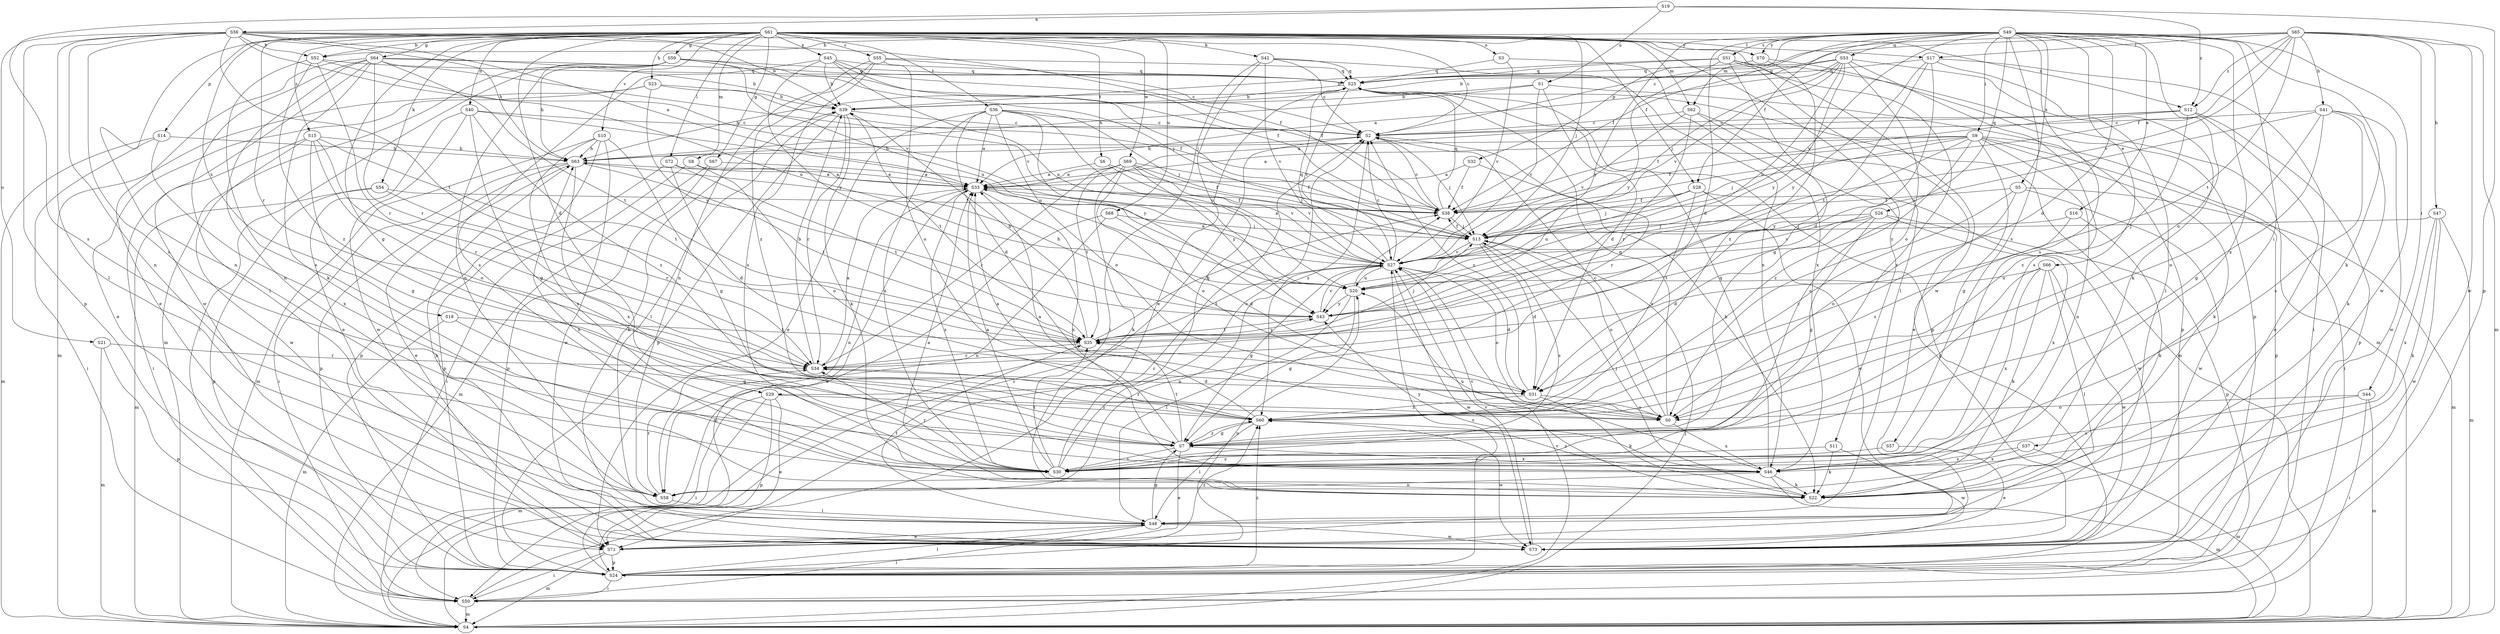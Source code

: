 strict digraph  {
S61;
S49;
S65;
S19;
S56;
S33;
S52;
S39;
S55;
S2;
S29;
S31;
S66;
S16;
S71;
S28;
S38;
S67;
S64;
S59;
S7;
S23;
S47;
S41;
S63;
S9;
S37;
S44;
S50;
S13;
S42;
S54;
S22;
S72;
S17;
S48;
S8;
S62;
S4;
S40;
S58;
S3;
S0;
S14;
S32;
S24;
S26;
S53;
S25;
S34;
S18;
S57;
S51;
S30;
S6;
S36;
S35;
S68;
S1;
S21;
S20;
S10;
S27;
S69;
S73;
S45;
S5;
S46;
S11;
S70;
S43;
S15;
S12;
S60;
S61 -> S52  [label=b];
S61 -> S55  [label=c];
S61 -> S2  [label=c];
S61 -> S29  [label=d];
S61 -> S28  [label=f];
S61 -> S67  [label=g];
S61 -> S64  [label=g];
S61 -> S59  [label=g];
S61 -> S7  [label=g];
S61 -> S23  [label=h];
S61 -> S13  [label=j];
S61 -> S42  [label=k];
S61 -> S54  [label=k];
S61 -> S72  [label=l];
S61 -> S17  [label=l];
S61 -> S8  [label=m];
S61 -> S62  [label=m];
S61 -> S40  [label=n];
S61 -> S58  [label=n];
S61 -> S3  [label=o];
S61 -> S14  [label=p];
S61 -> S34  [label=r];
S61 -> S18  [label=s];
S61 -> S6  [label=t];
S61 -> S36  [label=t];
S61 -> S68  [label=u];
S61 -> S10  [label=v];
S61 -> S69  [label=w];
S61 -> S73  [label=w];
S61 -> S45  [label=x];
S61 -> S11  [label=y];
S61 -> S70  [label=y];
S61 -> S15  [label=z];
S49 -> S52  [label=b];
S49 -> S29  [label=d];
S49 -> S31  [label=d];
S49 -> S66  [label=e];
S49 -> S16  [label=e];
S49 -> S28  [label=f];
S49 -> S38  [label=f];
S49 -> S9  [label=i];
S49 -> S37  [label=i];
S49 -> S22  [label=k];
S49 -> S0  [label=o];
S49 -> S32  [label=p];
S49 -> S26  [label=q];
S49 -> S53  [label=q];
S49 -> S57  [label=s];
S49 -> S51  [label=s];
S49 -> S30  [label=s];
S49 -> S27  [label=v];
S49 -> S73  [label=w];
S49 -> S5  [label=x];
S49 -> S46  [label=x];
S49 -> S70  [label=y];
S49 -> S43  [label=y];
S65 -> S2  [label=c];
S65 -> S38  [label=f];
S65 -> S47  [label=h];
S65 -> S41  [label=h];
S65 -> S44  [label=i];
S65 -> S17  [label=l];
S65 -> S62  [label=m];
S65 -> S4  [label=m];
S65 -> S35  [label=t];
S65 -> S27  [label=v];
S65 -> S73  [label=w];
S65 -> S12  [label=z];
S19 -> S56  [label=a];
S19 -> S24  [label=p];
S19 -> S30  [label=s];
S19 -> S1  [label=u];
S19 -> S12  [label=z];
S56 -> S33  [label=a];
S56 -> S52  [label=b];
S56 -> S39  [label=b];
S56 -> S38  [label=f];
S56 -> S63  [label=h];
S56 -> S48  [label=l];
S56 -> S58  [label=n];
S56 -> S24  [label=p];
S56 -> S30  [label=s];
S56 -> S35  [label=t];
S56 -> S21  [label=u];
S56 -> S27  [label=v];
S56 -> S12  [label=z];
S33 -> S38  [label=f];
S33 -> S58  [label=n];
S33 -> S30  [label=s];
S33 -> S46  [label=x];
S52 -> S25  [label=q];
S52 -> S34  [label=r];
S52 -> S30  [label=s];
S52 -> S20  [label=u];
S52 -> S60  [label=z];
S39 -> S2  [label=c];
S39 -> S22  [label=k];
S39 -> S48  [label=l];
S39 -> S24  [label=p];
S39 -> S34  [label=r];
S39 -> S35  [label=t];
S55 -> S2  [label=c];
S55 -> S58  [label=n];
S55 -> S0  [label=o];
S55 -> S25  [label=q];
S55 -> S30  [label=s];
S55 -> S60  [label=z];
S2 -> S63  [label=h];
S2 -> S13  [label=j];
S2 -> S22  [label=k];
S2 -> S60  [label=z];
S29 -> S71  [label=e];
S29 -> S50  [label=i];
S29 -> S4  [label=m];
S29 -> S24  [label=p];
S29 -> S60  [label=z];
S31 -> S2  [label=c];
S31 -> S22  [label=k];
S31 -> S0  [label=o];
S31 -> S60  [label=z];
S66 -> S7  [label=g];
S66 -> S22  [label=k];
S66 -> S48  [label=l];
S66 -> S20  [label=u];
S66 -> S73  [label=w];
S66 -> S46  [label=x];
S16 -> S13  [label=j];
S16 -> S22  [label=k];
S16 -> S60  [label=z];
S71 -> S50  [label=i];
S71 -> S4  [label=m];
S71 -> S24  [label=p];
S71 -> S60  [label=z];
S28 -> S71  [label=e];
S28 -> S38  [label=f];
S28 -> S13  [label=j];
S28 -> S20  [label=u];
S28 -> S73  [label=w];
S28 -> S60  [label=z];
S38 -> S2  [label=c];
S38 -> S13  [label=j];
S38 -> S25  [label=q];
S67 -> S33  [label=a];
S67 -> S4  [label=m];
S67 -> S24  [label=p];
S64 -> S39  [label=b];
S64 -> S71  [label=e];
S64 -> S22  [label=k];
S64 -> S48  [label=l];
S64 -> S58  [label=n];
S64 -> S25  [label=q];
S64 -> S34  [label=r];
S64 -> S35  [label=t];
S64 -> S27  [label=v];
S64 -> S73  [label=w];
S59 -> S38  [label=f];
S59 -> S63  [label=h];
S59 -> S50  [label=i];
S59 -> S13  [label=j];
S59 -> S4  [label=m];
S59 -> S58  [label=n];
S59 -> S25  [label=q];
S59 -> S20  [label=u];
S7 -> S33  [label=a];
S7 -> S71  [label=e];
S7 -> S30  [label=s];
S7 -> S35  [label=t];
S7 -> S46  [label=x];
S7 -> S60  [label=z];
S23 -> S39  [label=b];
S23 -> S71  [label=e];
S23 -> S38  [label=f];
S23 -> S4  [label=m];
S23 -> S43  [label=y];
S47 -> S13  [label=j];
S47 -> S22  [label=k];
S47 -> S4  [label=m];
S47 -> S73  [label=w];
S47 -> S46  [label=x];
S41 -> S2  [label=c];
S41 -> S7  [label=g];
S41 -> S22  [label=k];
S41 -> S0  [label=o];
S41 -> S30  [label=s];
S41 -> S20  [label=u];
S41 -> S73  [label=w];
S63 -> S33  [label=a];
S63 -> S71  [label=e];
S63 -> S50  [label=i];
S63 -> S24  [label=p];
S63 -> S35  [label=t];
S63 -> S46  [label=x];
S9 -> S33  [label=a];
S9 -> S38  [label=f];
S9 -> S7  [label=g];
S9 -> S63  [label=h];
S9 -> S50  [label=i];
S9 -> S13  [label=j];
S9 -> S22  [label=k];
S9 -> S58  [label=n];
S9 -> S24  [label=p];
S9 -> S43  [label=y];
S9 -> S60  [label=z];
S37 -> S4  [label=m];
S37 -> S30  [label=s];
S37 -> S46  [label=x];
S44 -> S50  [label=i];
S44 -> S4  [label=m];
S44 -> S0  [label=o];
S44 -> S30  [label=s];
S50 -> S2  [label=c];
S50 -> S4  [label=m];
S13 -> S33  [label=a];
S13 -> S31  [label=d];
S13 -> S38  [label=f];
S13 -> S0  [label=o];
S13 -> S30  [label=s];
S13 -> S27  [label=v];
S42 -> S2  [label=c];
S42 -> S71  [label=e];
S42 -> S50  [label=i];
S42 -> S25  [label=q];
S42 -> S27  [label=v];
S42 -> S46  [label=x];
S54 -> S38  [label=f];
S54 -> S4  [label=m];
S54 -> S24  [label=p];
S54 -> S34  [label=r];
S22 -> S33  [label=a];
S22 -> S63  [label=h];
S22 -> S13  [label=j];
S22 -> S27  [label=v];
S72 -> S33  [label=a];
S72 -> S31  [label=d];
S72 -> S24  [label=p];
S72 -> S35  [label=t];
S17 -> S31  [label=d];
S17 -> S50  [label=i];
S17 -> S22  [label=k];
S17 -> S25  [label=q];
S17 -> S35  [label=t];
S17 -> S43  [label=y];
S48 -> S71  [label=e];
S48 -> S7  [label=g];
S48 -> S50  [label=i];
S48 -> S35  [label=t];
S48 -> S73  [label=w];
S8 -> S33  [label=a];
S8 -> S50  [label=i];
S8 -> S0  [label=o];
S62 -> S2  [label=c];
S62 -> S71  [label=e];
S62 -> S34  [label=r];
S62 -> S30  [label=s];
S62 -> S27  [label=v];
S4 -> S2  [label=c];
S4 -> S13  [label=j];
S4 -> S27  [label=v];
S40 -> S2  [label=c];
S40 -> S71  [label=e];
S40 -> S7  [label=g];
S40 -> S20  [label=u];
S40 -> S73  [label=w];
S40 -> S60  [label=z];
S58 -> S48  [label=l];
S58 -> S34  [label=r];
S3 -> S25  [label=q];
S3 -> S27  [label=v];
S3 -> S46  [label=x];
S0 -> S2  [label=c];
S0 -> S25  [label=q];
S0 -> S46  [label=x];
S14 -> S63  [label=h];
S14 -> S50  [label=i];
S14 -> S4  [label=m];
S14 -> S46  [label=x];
S32 -> S33  [label=a];
S32 -> S38  [label=f];
S32 -> S34  [label=r];
S24 -> S33  [label=a];
S24 -> S50  [label=i];
S24 -> S48  [label=l];
S24 -> S20  [label=u];
S24 -> S27  [label=v];
S24 -> S60  [label=z];
S26 -> S31  [label=d];
S26 -> S7  [label=g];
S26 -> S13  [label=j];
S26 -> S24  [label=p];
S26 -> S35  [label=t];
S26 -> S27  [label=v];
S26 -> S46  [label=x];
S53 -> S33  [label=a];
S53 -> S39  [label=b];
S53 -> S13  [label=j];
S53 -> S48  [label=l];
S53 -> S0  [label=o];
S53 -> S25  [label=q];
S53 -> S30  [label=s];
S53 -> S20  [label=u];
S53 -> S27  [label=v];
S53 -> S43  [label=y];
S25 -> S39  [label=b];
S25 -> S63  [label=h];
S25 -> S4  [label=m];
S25 -> S24  [label=p];
S25 -> S27  [label=v];
S34 -> S33  [label=a];
S34 -> S39  [label=b];
S34 -> S31  [label=d];
S18 -> S7  [label=g];
S18 -> S4  [label=m];
S18 -> S35  [label=t];
S57 -> S71  [label=e];
S57 -> S30  [label=s];
S51 -> S39  [label=b];
S51 -> S7  [label=g];
S51 -> S48  [label=l];
S51 -> S4  [label=m];
S51 -> S25  [label=q];
S51 -> S30  [label=s];
S51 -> S43  [label=y];
S30 -> S33  [label=a];
S30 -> S2  [label=c];
S30 -> S25  [label=q];
S30 -> S34  [label=r];
S30 -> S35  [label=t];
S6 -> S33  [label=a];
S6 -> S38  [label=f];
S6 -> S27  [label=v];
S36 -> S33  [label=a];
S36 -> S2  [label=c];
S36 -> S31  [label=d];
S36 -> S71  [label=e];
S36 -> S13  [label=j];
S36 -> S0  [label=o];
S36 -> S30  [label=s];
S36 -> S20  [label=u];
S36 -> S43  [label=y];
S35 -> S39  [label=b];
S35 -> S38  [label=f];
S35 -> S13  [label=j];
S35 -> S34  [label=r];
S35 -> S43  [label=y];
S68 -> S31  [label=d];
S68 -> S13  [label=j];
S68 -> S4  [label=m];
S68 -> S58  [label=n];
S1 -> S39  [label=b];
S1 -> S31  [label=d];
S1 -> S63  [label=h];
S1 -> S24  [label=p];
S1 -> S27  [label=v];
S21 -> S4  [label=m];
S21 -> S24  [label=p];
S21 -> S34  [label=r];
S20 -> S38  [label=f];
S20 -> S7  [label=g];
S20 -> S48  [label=l];
S20 -> S43  [label=y];
S10 -> S7  [label=g];
S10 -> S63  [label=h];
S10 -> S4  [label=m];
S10 -> S24  [label=p];
S10 -> S30  [label=s];
S10 -> S73  [label=w];
S27 -> S33  [label=a];
S27 -> S2  [label=c];
S27 -> S31  [label=d];
S27 -> S7  [label=g];
S27 -> S58  [label=n];
S27 -> S0  [label=o];
S27 -> S25  [label=q];
S27 -> S35  [label=t];
S27 -> S20  [label=u];
S27 -> S73  [label=w];
S69 -> S33  [label=a];
S69 -> S38  [label=f];
S69 -> S13  [label=j];
S69 -> S22  [label=k];
S69 -> S0  [label=o];
S69 -> S34  [label=r];
S69 -> S35  [label=t];
S69 -> S27  [label=v];
S69 -> S43  [label=y];
S73 -> S39  [label=b];
S73 -> S63  [label=h];
S73 -> S27  [label=v];
S45 -> S39  [label=b];
S45 -> S38  [label=f];
S45 -> S13  [label=j];
S45 -> S25  [label=q];
S45 -> S30  [label=s];
S45 -> S20  [label=u];
S45 -> S43  [label=y];
S5 -> S38  [label=f];
S5 -> S4  [label=m];
S5 -> S0  [label=o];
S5 -> S73  [label=w];
S5 -> S60  [label=z];
S46 -> S22  [label=k];
S46 -> S4  [label=m];
S46 -> S58  [label=n];
S46 -> S25  [label=q];
S46 -> S20  [label=u];
S46 -> S43  [label=y];
S46 -> S60  [label=z];
S11 -> S22  [label=k];
S11 -> S30  [label=s];
S11 -> S73  [label=w];
S70 -> S24  [label=p];
S70 -> S25  [label=q];
S70 -> S60  [label=z];
S43 -> S63  [label=h];
S43 -> S35  [label=t];
S43 -> S27  [label=v];
S15 -> S7  [label=g];
S15 -> S63  [label=h];
S15 -> S50  [label=i];
S15 -> S0  [label=o];
S15 -> S34  [label=r];
S15 -> S35  [label=t];
S15 -> S73  [label=w];
S12 -> S33  [label=a];
S12 -> S2  [label=c];
S12 -> S71  [label=e];
S12 -> S38  [label=f];
S12 -> S24  [label=p];
S12 -> S60  [label=z];
S60 -> S33  [label=a];
S60 -> S7  [label=g];
S60 -> S48  [label=l];
S60 -> S34  [label=r];
S60 -> S73  [label=w];
}
